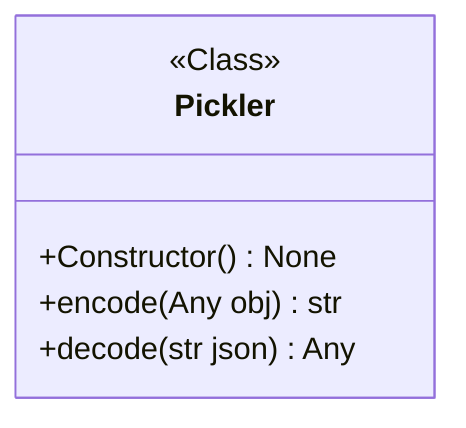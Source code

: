 classDiagram
class Pickler {
<<Class>>
+Constructor() None
+encode(Any obj) str
+decode(str json) Any
}